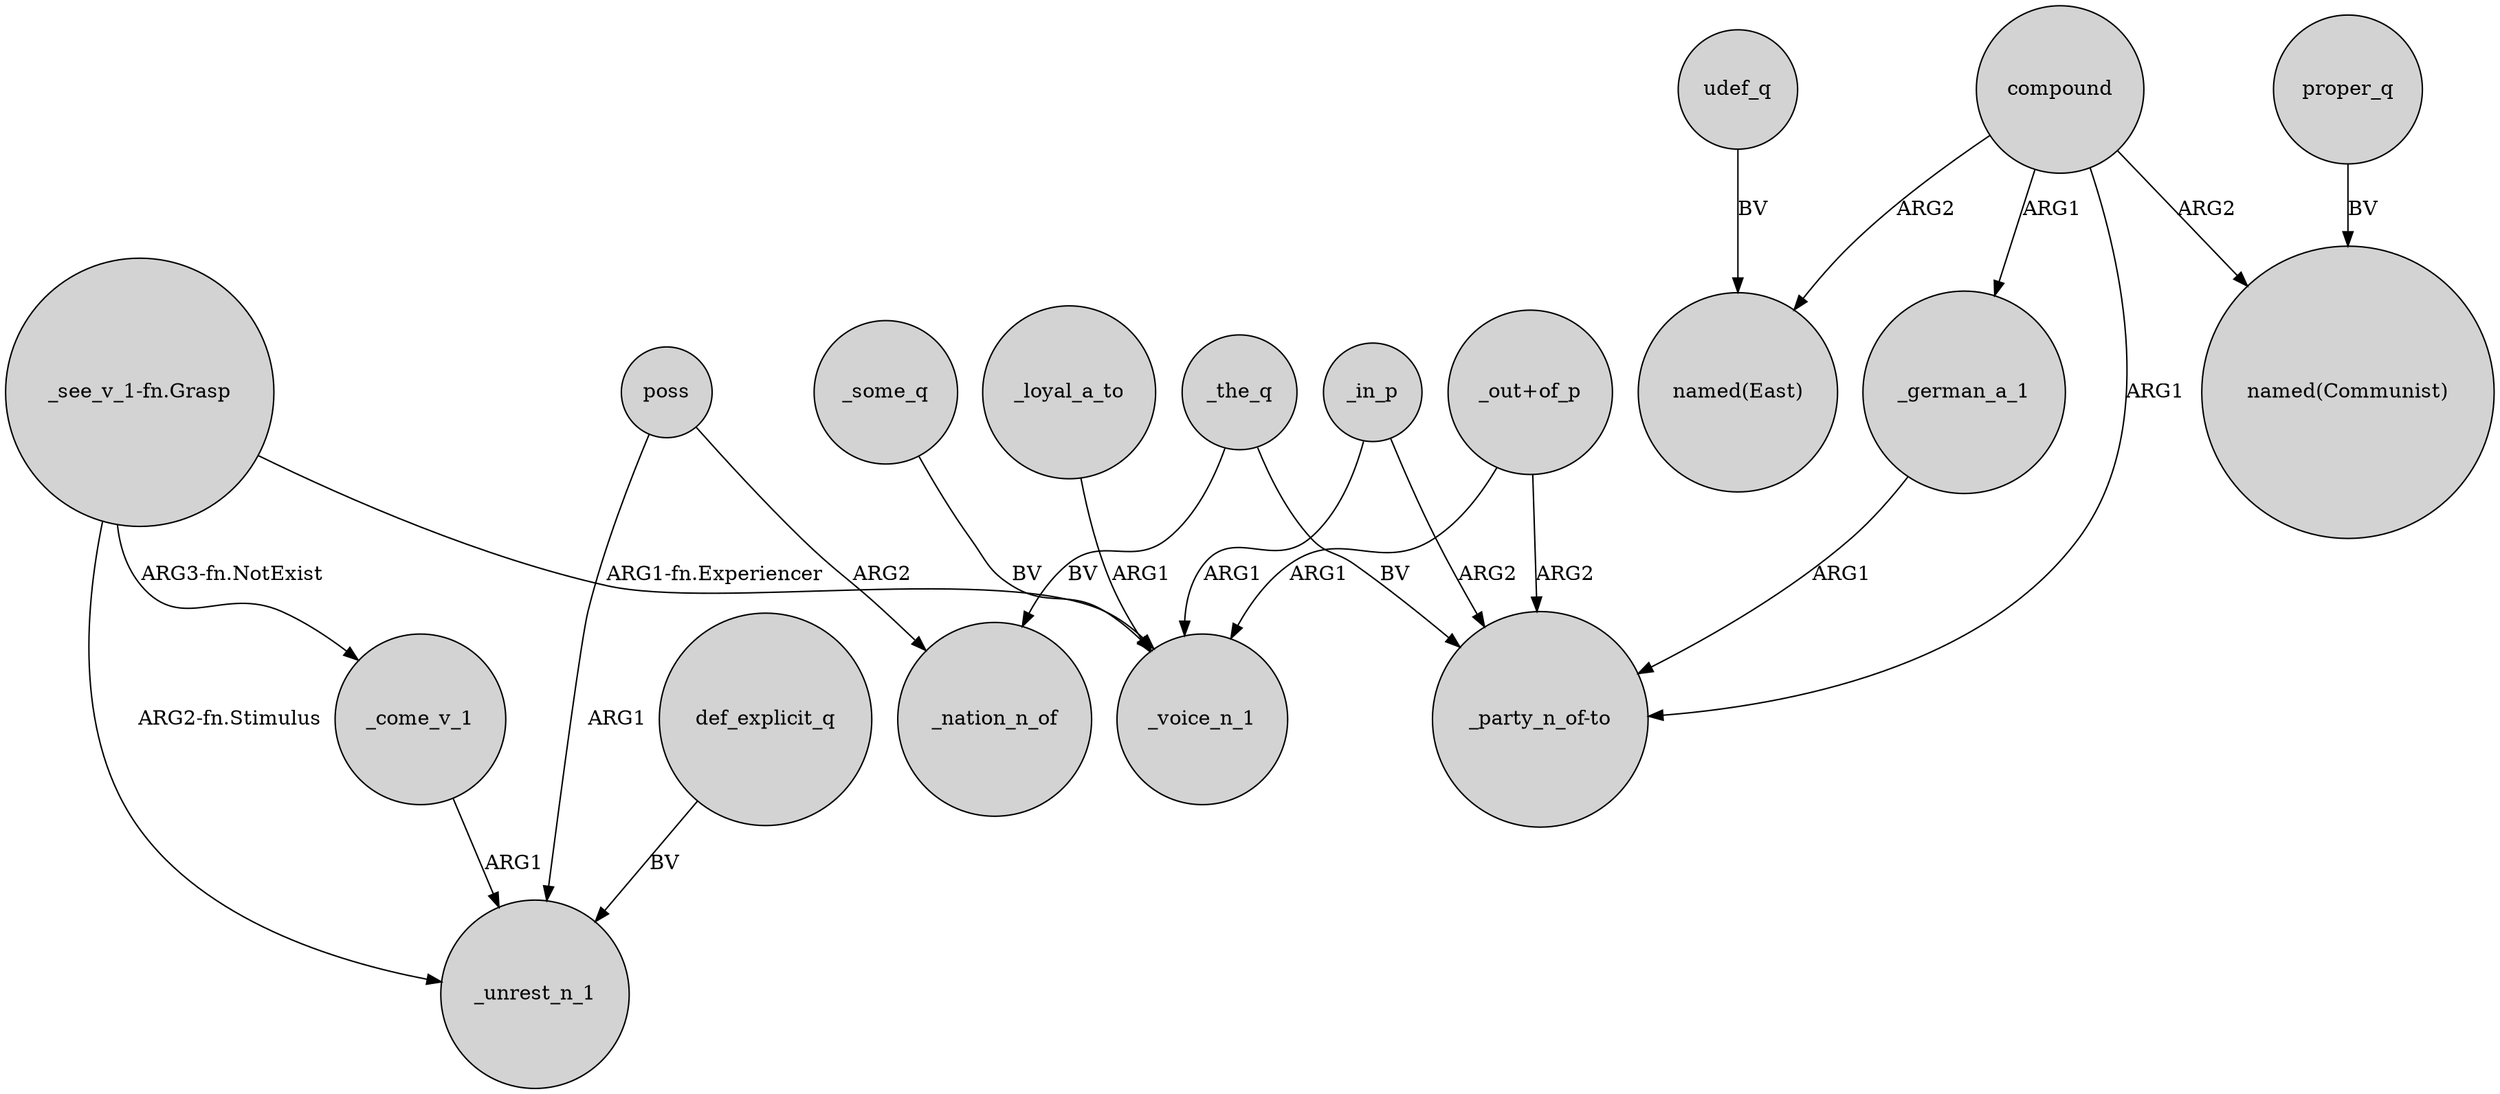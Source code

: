 digraph {
	node [shape=circle style=filled]
	"_see_v_1-fn.Grasp" -> _unrest_n_1 [label="ARG2-fn.Stimulus"]
	"_out+of_p" -> _voice_n_1 [label=ARG1]
	_in_p -> "_party_n_of-to" [label=ARG2]
	"_see_v_1-fn.Grasp" -> _come_v_1 [label="ARG3-fn.NotExist"]
	"_see_v_1-fn.Grasp" -> _voice_n_1 [label="ARG1-fn.Experiencer"]
	_some_q -> _voice_n_1 [label=BV]
	udef_q -> "named(East)" [label=BV]
	proper_q -> "named(Communist)" [label=BV]
	_loyal_a_to -> _voice_n_1 [label=ARG1]
	poss -> _unrest_n_1 [label=ARG1]
	_german_a_1 -> "_party_n_of-to" [label=ARG1]
	_the_q -> _nation_n_of [label=BV]
	poss -> _nation_n_of [label=ARG2]
	_come_v_1 -> _unrest_n_1 [label=ARG1]
	compound -> "named(Communist)" [label=ARG2]
	_in_p -> _voice_n_1 [label=ARG1]
	_the_q -> "_party_n_of-to" [label=BV]
	"_out+of_p" -> "_party_n_of-to" [label=ARG2]
	def_explicit_q -> _unrest_n_1 [label=BV]
	compound -> "named(East)" [label=ARG2]
	compound -> _german_a_1 [label=ARG1]
	compound -> "_party_n_of-to" [label=ARG1]
}
